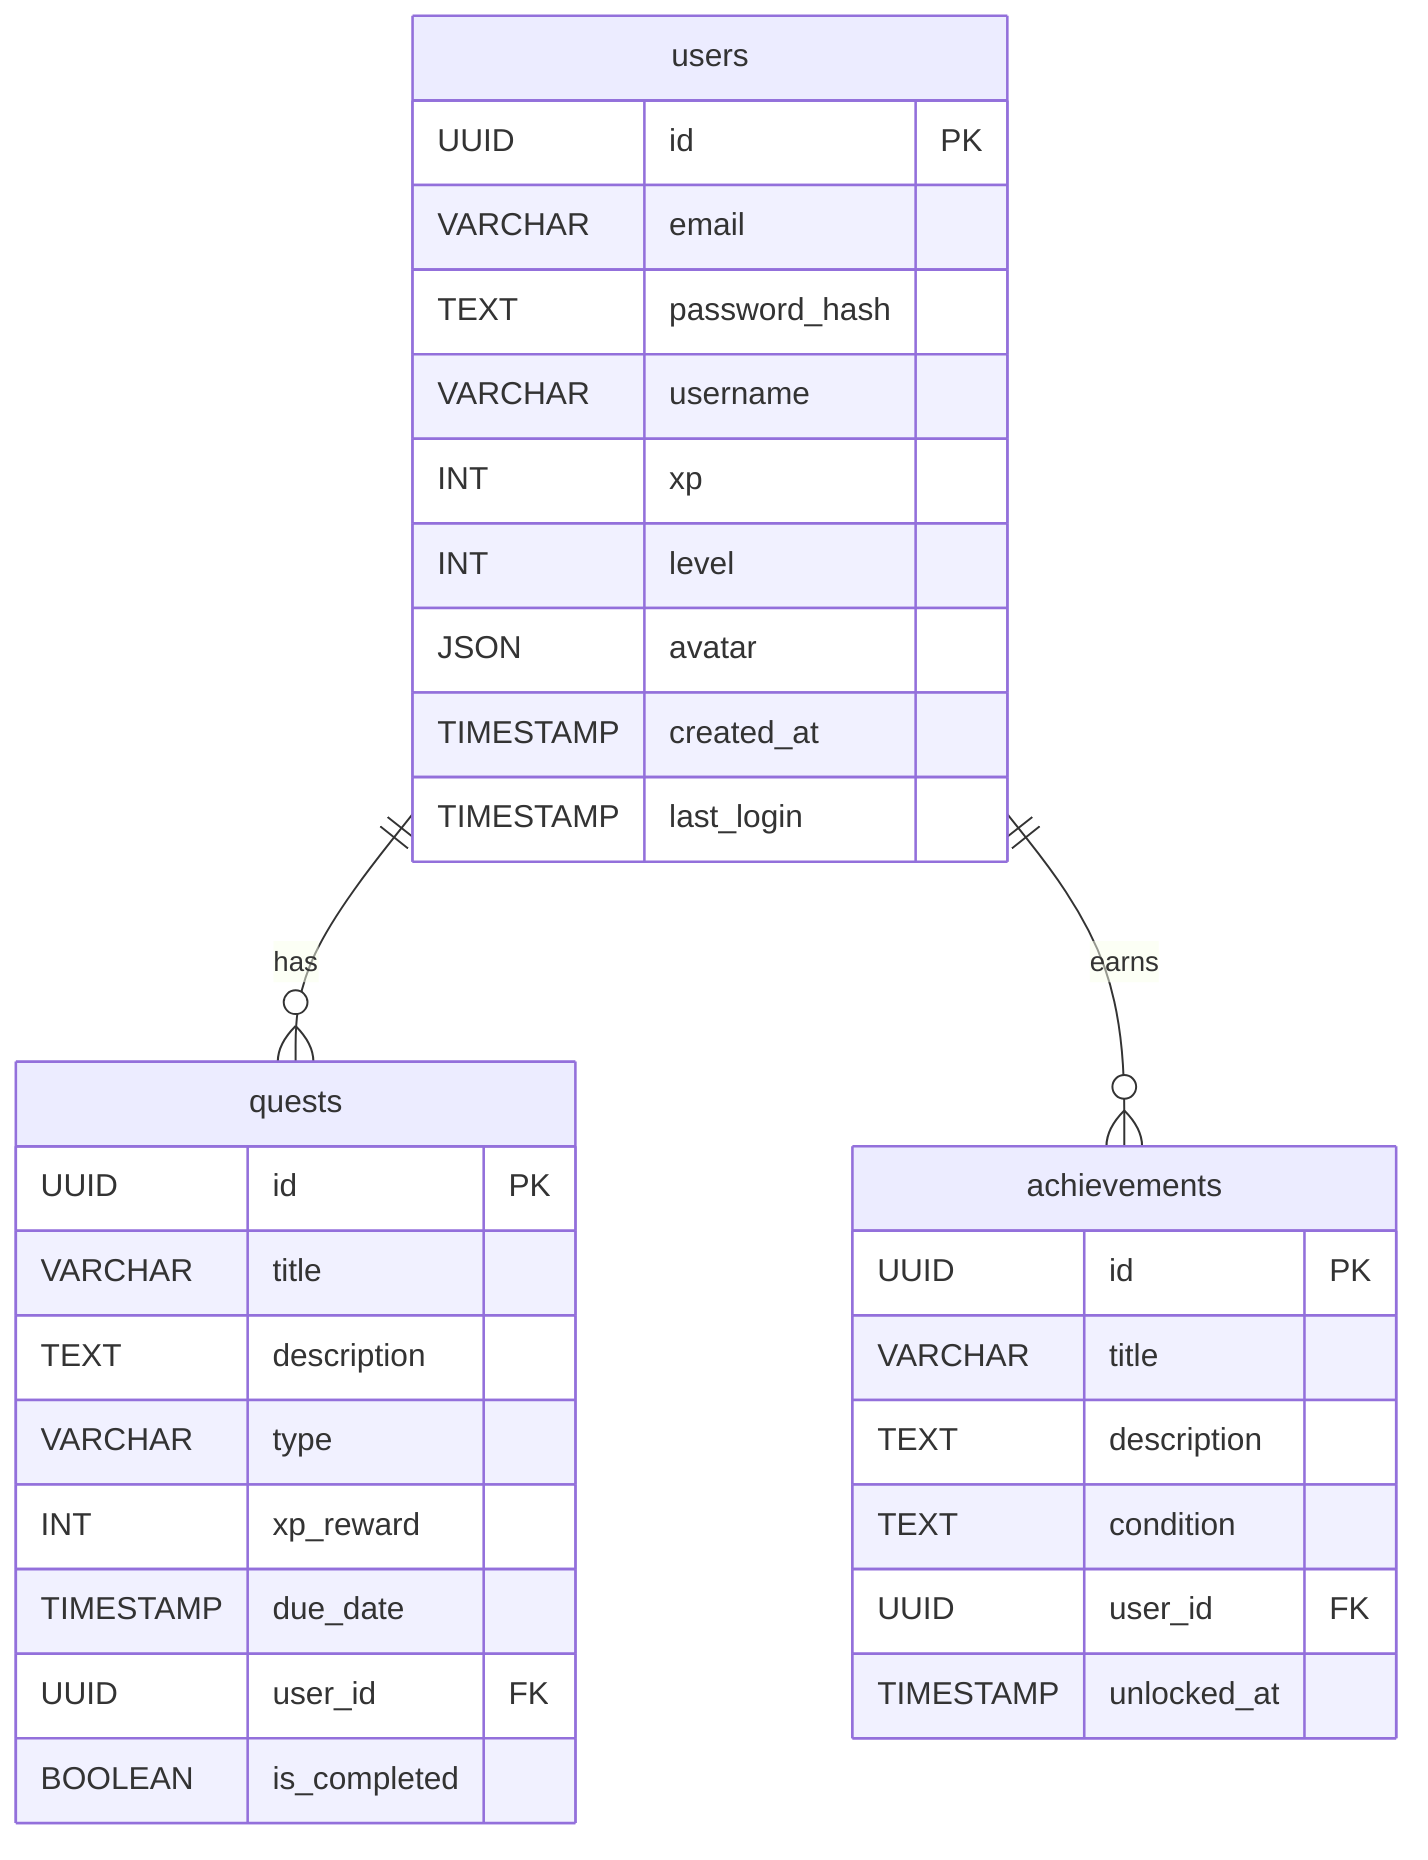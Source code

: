 erDiagram
    users {
        UUID id PK
        VARCHAR email
        TEXT password_hash
        VARCHAR username
        INT xp
        INT level
        JSON avatar
        TIMESTAMP created_at
        TIMESTAMP last_login
    }

    quests {
        UUID id PK
        VARCHAR title
        TEXT description
        VARCHAR type
        INT xp_reward
        TIMESTAMP due_date
        UUID user_id FK
        BOOLEAN is_completed
    }

    achievements {
        UUID id PK
        VARCHAR title
        TEXT description
        TEXT condition
        UUID user_id FK
        TIMESTAMP unlocked_at
    }

    users ||--o{ quests : has
    users ||--o{ achievements : earns